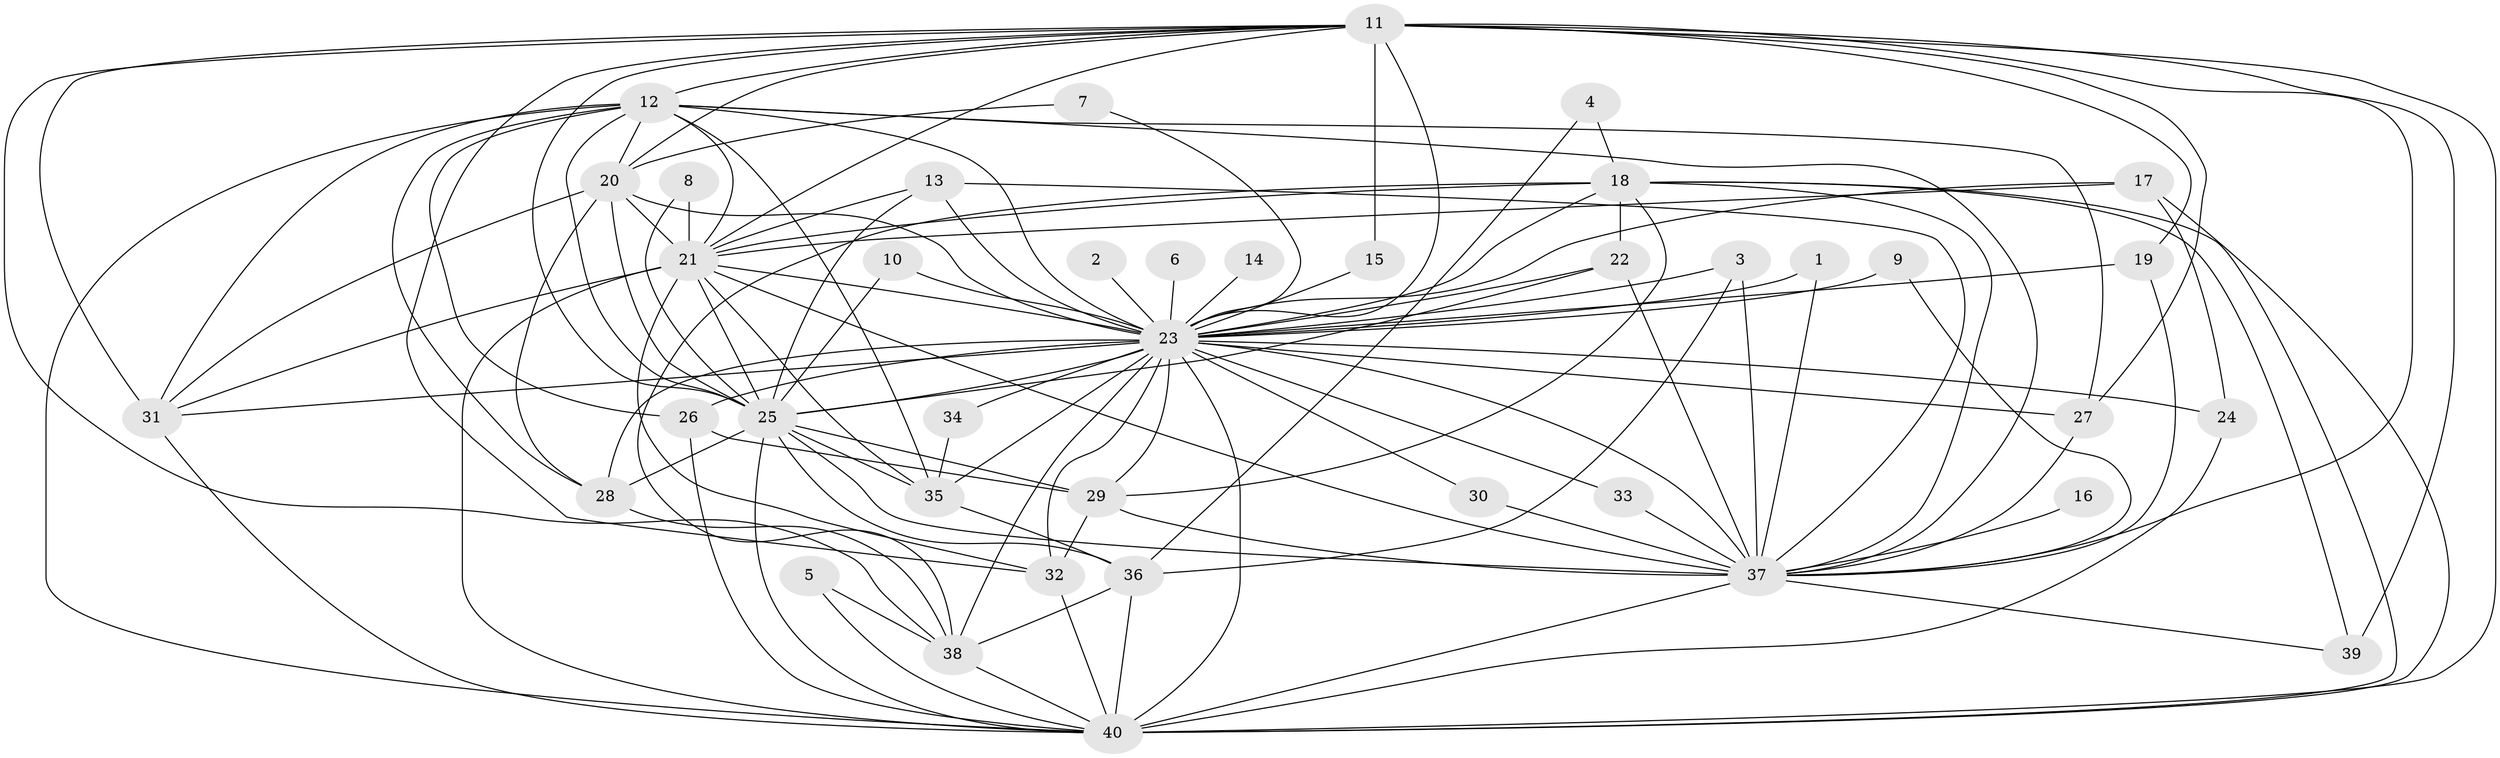 // original degree distribution, {17: 0.015037593984962405, 19: 0.007518796992481203, 24: 0.007518796992481203, 23: 0.007518796992481203, 20: 0.007518796992481203, 18: 0.007518796992481203, 57: 0.007518796992481203, 21: 0.007518796992481203, 30: 0.007518796992481203, 8: 0.007518796992481203, 3: 0.24060150375939848, 5: 0.03007518796992481, 6: 0.022556390977443608, 2: 0.5413533834586466, 10: 0.007518796992481203, 4: 0.07518796992481203}
// Generated by graph-tools (version 1.1) at 2025/36/03/04/25 23:36:36]
// undirected, 40 vertices, 119 edges
graph export_dot {
  node [color=gray90,style=filled];
  1;
  2;
  3;
  4;
  5;
  6;
  7;
  8;
  9;
  10;
  11;
  12;
  13;
  14;
  15;
  16;
  17;
  18;
  19;
  20;
  21;
  22;
  23;
  24;
  25;
  26;
  27;
  28;
  29;
  30;
  31;
  32;
  33;
  34;
  35;
  36;
  37;
  38;
  39;
  40;
  1 -- 23 [weight=1.0];
  1 -- 37 [weight=1.0];
  2 -- 23 [weight=1.0];
  3 -- 23 [weight=1.0];
  3 -- 36 [weight=1.0];
  3 -- 37 [weight=1.0];
  4 -- 18 [weight=1.0];
  4 -- 36 [weight=1.0];
  5 -- 38 [weight=2.0];
  5 -- 40 [weight=1.0];
  6 -- 23 [weight=1.0];
  7 -- 20 [weight=1.0];
  7 -- 23 [weight=1.0];
  8 -- 21 [weight=1.0];
  8 -- 25 [weight=2.0];
  9 -- 23 [weight=1.0];
  9 -- 37 [weight=1.0];
  10 -- 23 [weight=4.0];
  10 -- 25 [weight=1.0];
  11 -- 12 [weight=4.0];
  11 -- 15 [weight=1.0];
  11 -- 19 [weight=1.0];
  11 -- 20 [weight=1.0];
  11 -- 21 [weight=3.0];
  11 -- 23 [weight=4.0];
  11 -- 25 [weight=6.0];
  11 -- 27 [weight=1.0];
  11 -- 31 [weight=1.0];
  11 -- 32 [weight=1.0];
  11 -- 37 [weight=3.0];
  11 -- 38 [weight=1.0];
  11 -- 39 [weight=3.0];
  11 -- 40 [weight=5.0];
  12 -- 20 [weight=3.0];
  12 -- 21 [weight=1.0];
  12 -- 23 [weight=2.0];
  12 -- 25 [weight=3.0];
  12 -- 26 [weight=1.0];
  12 -- 27 [weight=1.0];
  12 -- 28 [weight=1.0];
  12 -- 31 [weight=1.0];
  12 -- 35 [weight=2.0];
  12 -- 37 [weight=2.0];
  12 -- 40 [weight=3.0];
  13 -- 21 [weight=1.0];
  13 -- 23 [weight=1.0];
  13 -- 25 [weight=1.0];
  13 -- 37 [weight=1.0];
  14 -- 23 [weight=1.0];
  15 -- 23 [weight=2.0];
  16 -- 37 [weight=1.0];
  17 -- 21 [weight=1.0];
  17 -- 23 [weight=1.0];
  17 -- 24 [weight=1.0];
  17 -- 40 [weight=2.0];
  18 -- 21 [weight=2.0];
  18 -- 22 [weight=1.0];
  18 -- 23 [weight=1.0];
  18 -- 29 [weight=1.0];
  18 -- 37 [weight=1.0];
  18 -- 38 [weight=1.0];
  18 -- 39 [weight=1.0];
  18 -- 40 [weight=1.0];
  19 -- 23 [weight=1.0];
  19 -- 37 [weight=1.0];
  20 -- 21 [weight=1.0];
  20 -- 23 [weight=1.0];
  20 -- 25 [weight=1.0];
  20 -- 28 [weight=1.0];
  20 -- 31 [weight=1.0];
  21 -- 23 [weight=2.0];
  21 -- 25 [weight=4.0];
  21 -- 31 [weight=1.0];
  21 -- 32 [weight=1.0];
  21 -- 35 [weight=1.0];
  21 -- 37 [weight=3.0];
  21 -- 40 [weight=2.0];
  22 -- 23 [weight=1.0];
  22 -- 25 [weight=1.0];
  22 -- 37 [weight=1.0];
  23 -- 24 [weight=2.0];
  23 -- 25 [weight=4.0];
  23 -- 26 [weight=3.0];
  23 -- 27 [weight=1.0];
  23 -- 28 [weight=1.0];
  23 -- 29 [weight=1.0];
  23 -- 30 [weight=1.0];
  23 -- 31 [weight=1.0];
  23 -- 32 [weight=1.0];
  23 -- 33 [weight=1.0];
  23 -- 34 [weight=2.0];
  23 -- 35 [weight=2.0];
  23 -- 37 [weight=1.0];
  23 -- 38 [weight=1.0];
  23 -- 40 [weight=3.0];
  24 -- 40 [weight=1.0];
  25 -- 28 [weight=2.0];
  25 -- 29 [weight=1.0];
  25 -- 35 [weight=1.0];
  25 -- 36 [weight=1.0];
  25 -- 37 [weight=3.0];
  25 -- 40 [weight=5.0];
  26 -- 29 [weight=1.0];
  26 -- 40 [weight=2.0];
  27 -- 37 [weight=1.0];
  28 -- 38 [weight=1.0];
  29 -- 32 [weight=1.0];
  29 -- 37 [weight=1.0];
  30 -- 37 [weight=1.0];
  31 -- 40 [weight=1.0];
  32 -- 40 [weight=1.0];
  33 -- 37 [weight=1.0];
  34 -- 35 [weight=1.0];
  35 -- 36 [weight=1.0];
  36 -- 38 [weight=1.0];
  36 -- 40 [weight=2.0];
  37 -- 39 [weight=1.0];
  37 -- 40 [weight=3.0];
  38 -- 40 [weight=2.0];
}
